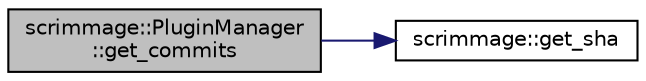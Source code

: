 digraph "scrimmage::PluginManager::get_commits"
{
 // LATEX_PDF_SIZE
  edge [fontname="Helvetica",fontsize="10",labelfontname="Helvetica",labelfontsize="10"];
  node [fontname="Helvetica",fontsize="10",shape=record];
  rankdir="LR";
  Node1 [label="scrimmage::PluginManager\l::get_commits",height=0.2,width=0.4,color="black", fillcolor="grey75", style="filled", fontcolor="black",tooltip=" "];
  Node1 -> Node2 [color="midnightblue",fontsize="10",style="solid",fontname="Helvetica"];
  Node2 [label="scrimmage::get_sha",height=0.2,width=0.4,color="black", fillcolor="white", style="filled",URL="$namespacescrimmage.html#a2479d18eb03663f58bf950aa3b53b040",tooltip=" "];
}
